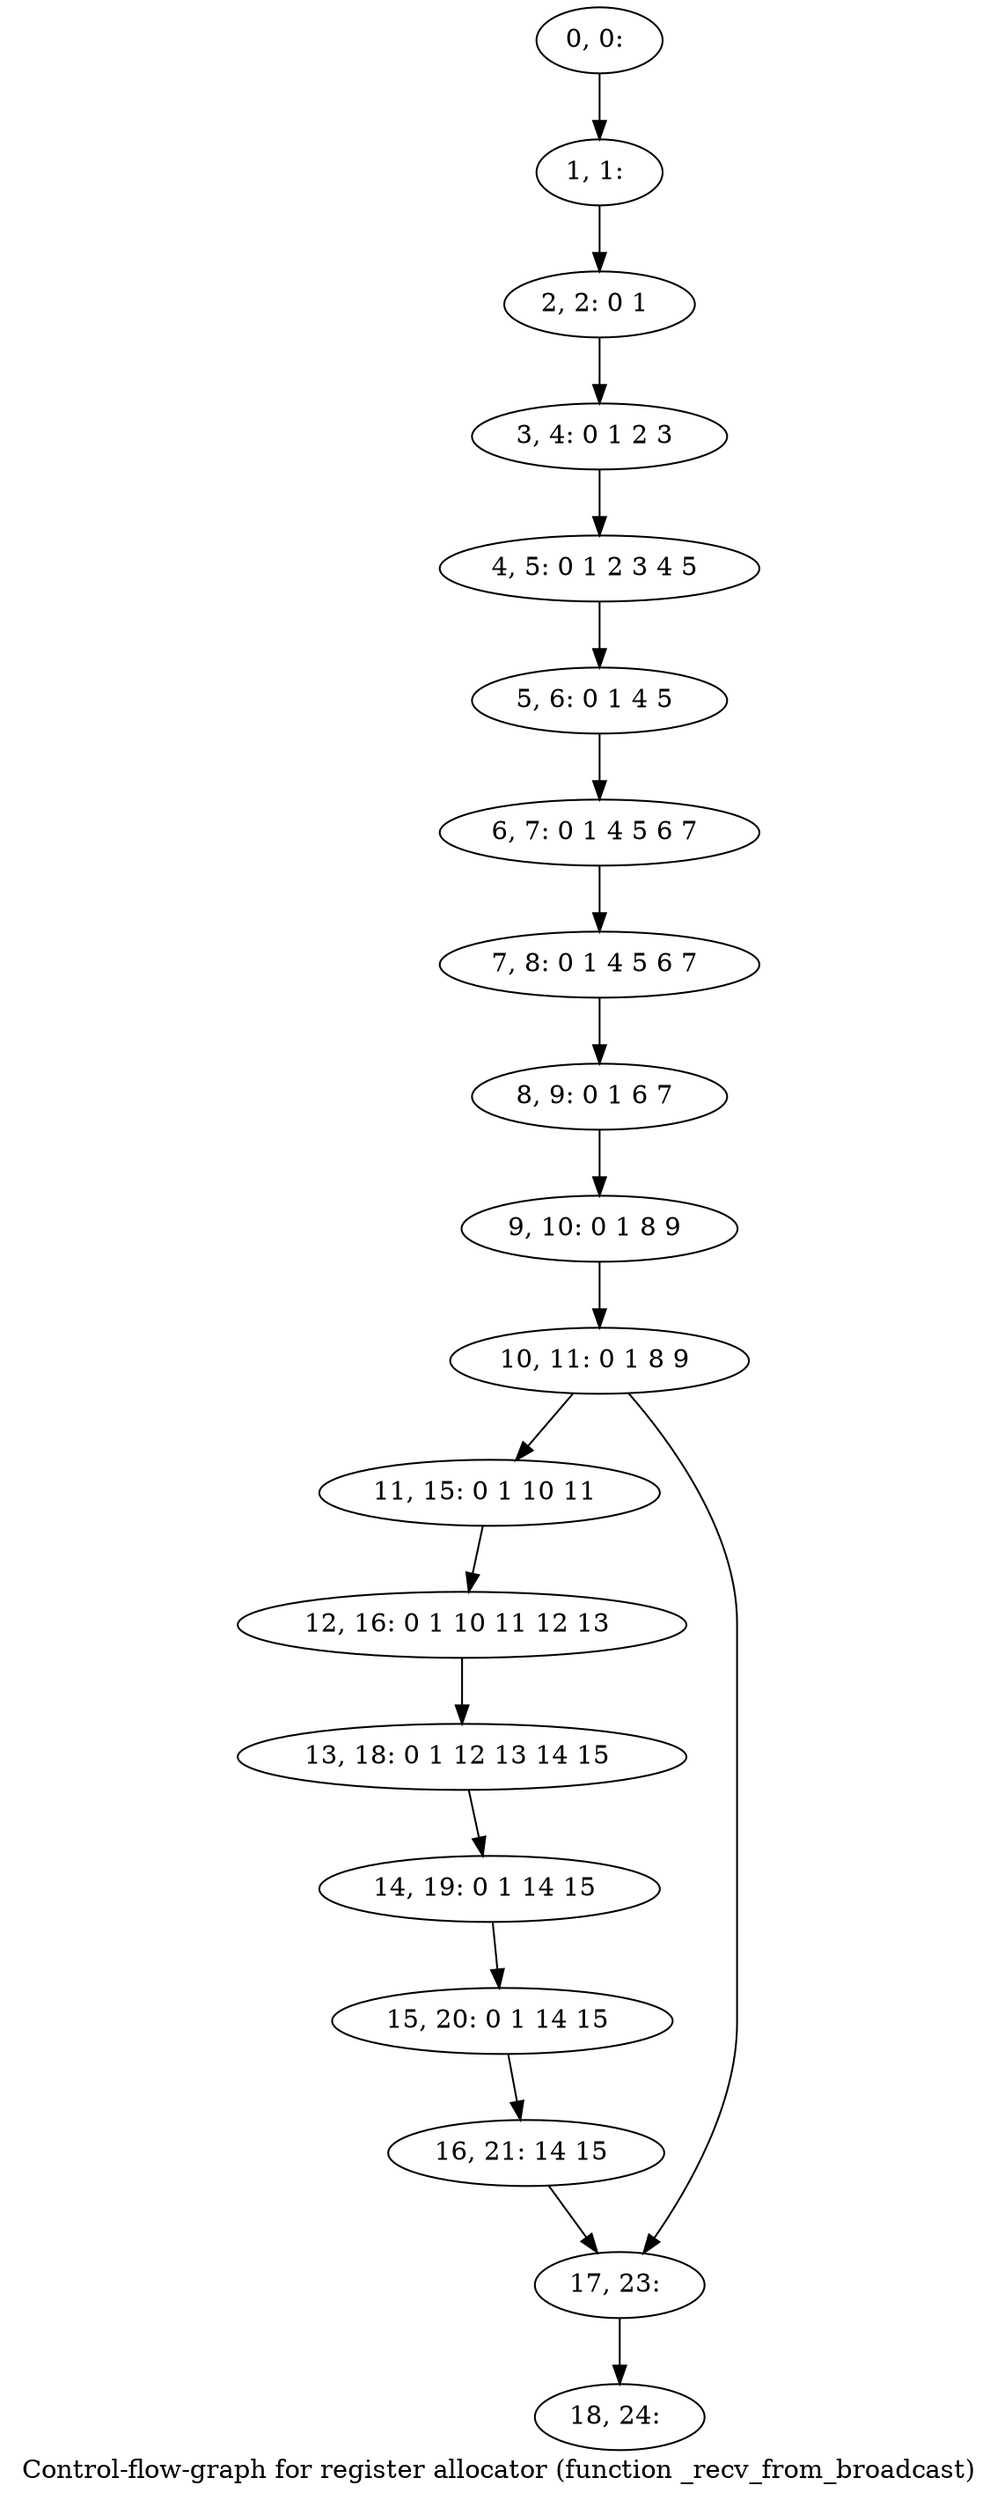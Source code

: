 digraph G {
graph [label="Control-flow-graph for register allocator (function _recv_from_broadcast)"]
0[label="0, 0: "];
1[label="1, 1: "];
2[label="2, 2: 0 1 "];
3[label="3, 4: 0 1 2 3 "];
4[label="4, 5: 0 1 2 3 4 5 "];
5[label="5, 6: 0 1 4 5 "];
6[label="6, 7: 0 1 4 5 6 7 "];
7[label="7, 8: 0 1 4 5 6 7 "];
8[label="8, 9: 0 1 6 7 "];
9[label="9, 10: 0 1 8 9 "];
10[label="10, 11: 0 1 8 9 "];
11[label="11, 15: 0 1 10 11 "];
12[label="12, 16: 0 1 10 11 12 13 "];
13[label="13, 18: 0 1 12 13 14 15 "];
14[label="14, 19: 0 1 14 15 "];
15[label="15, 20: 0 1 14 15 "];
16[label="16, 21: 14 15 "];
17[label="17, 23: "];
18[label="18, 24: "];
0->1 ;
1->2 ;
2->3 ;
3->4 ;
4->5 ;
5->6 ;
6->7 ;
7->8 ;
8->9 ;
9->10 ;
10->11 ;
10->17 ;
11->12 ;
12->13 ;
13->14 ;
14->15 ;
15->16 ;
16->17 ;
17->18 ;
}
